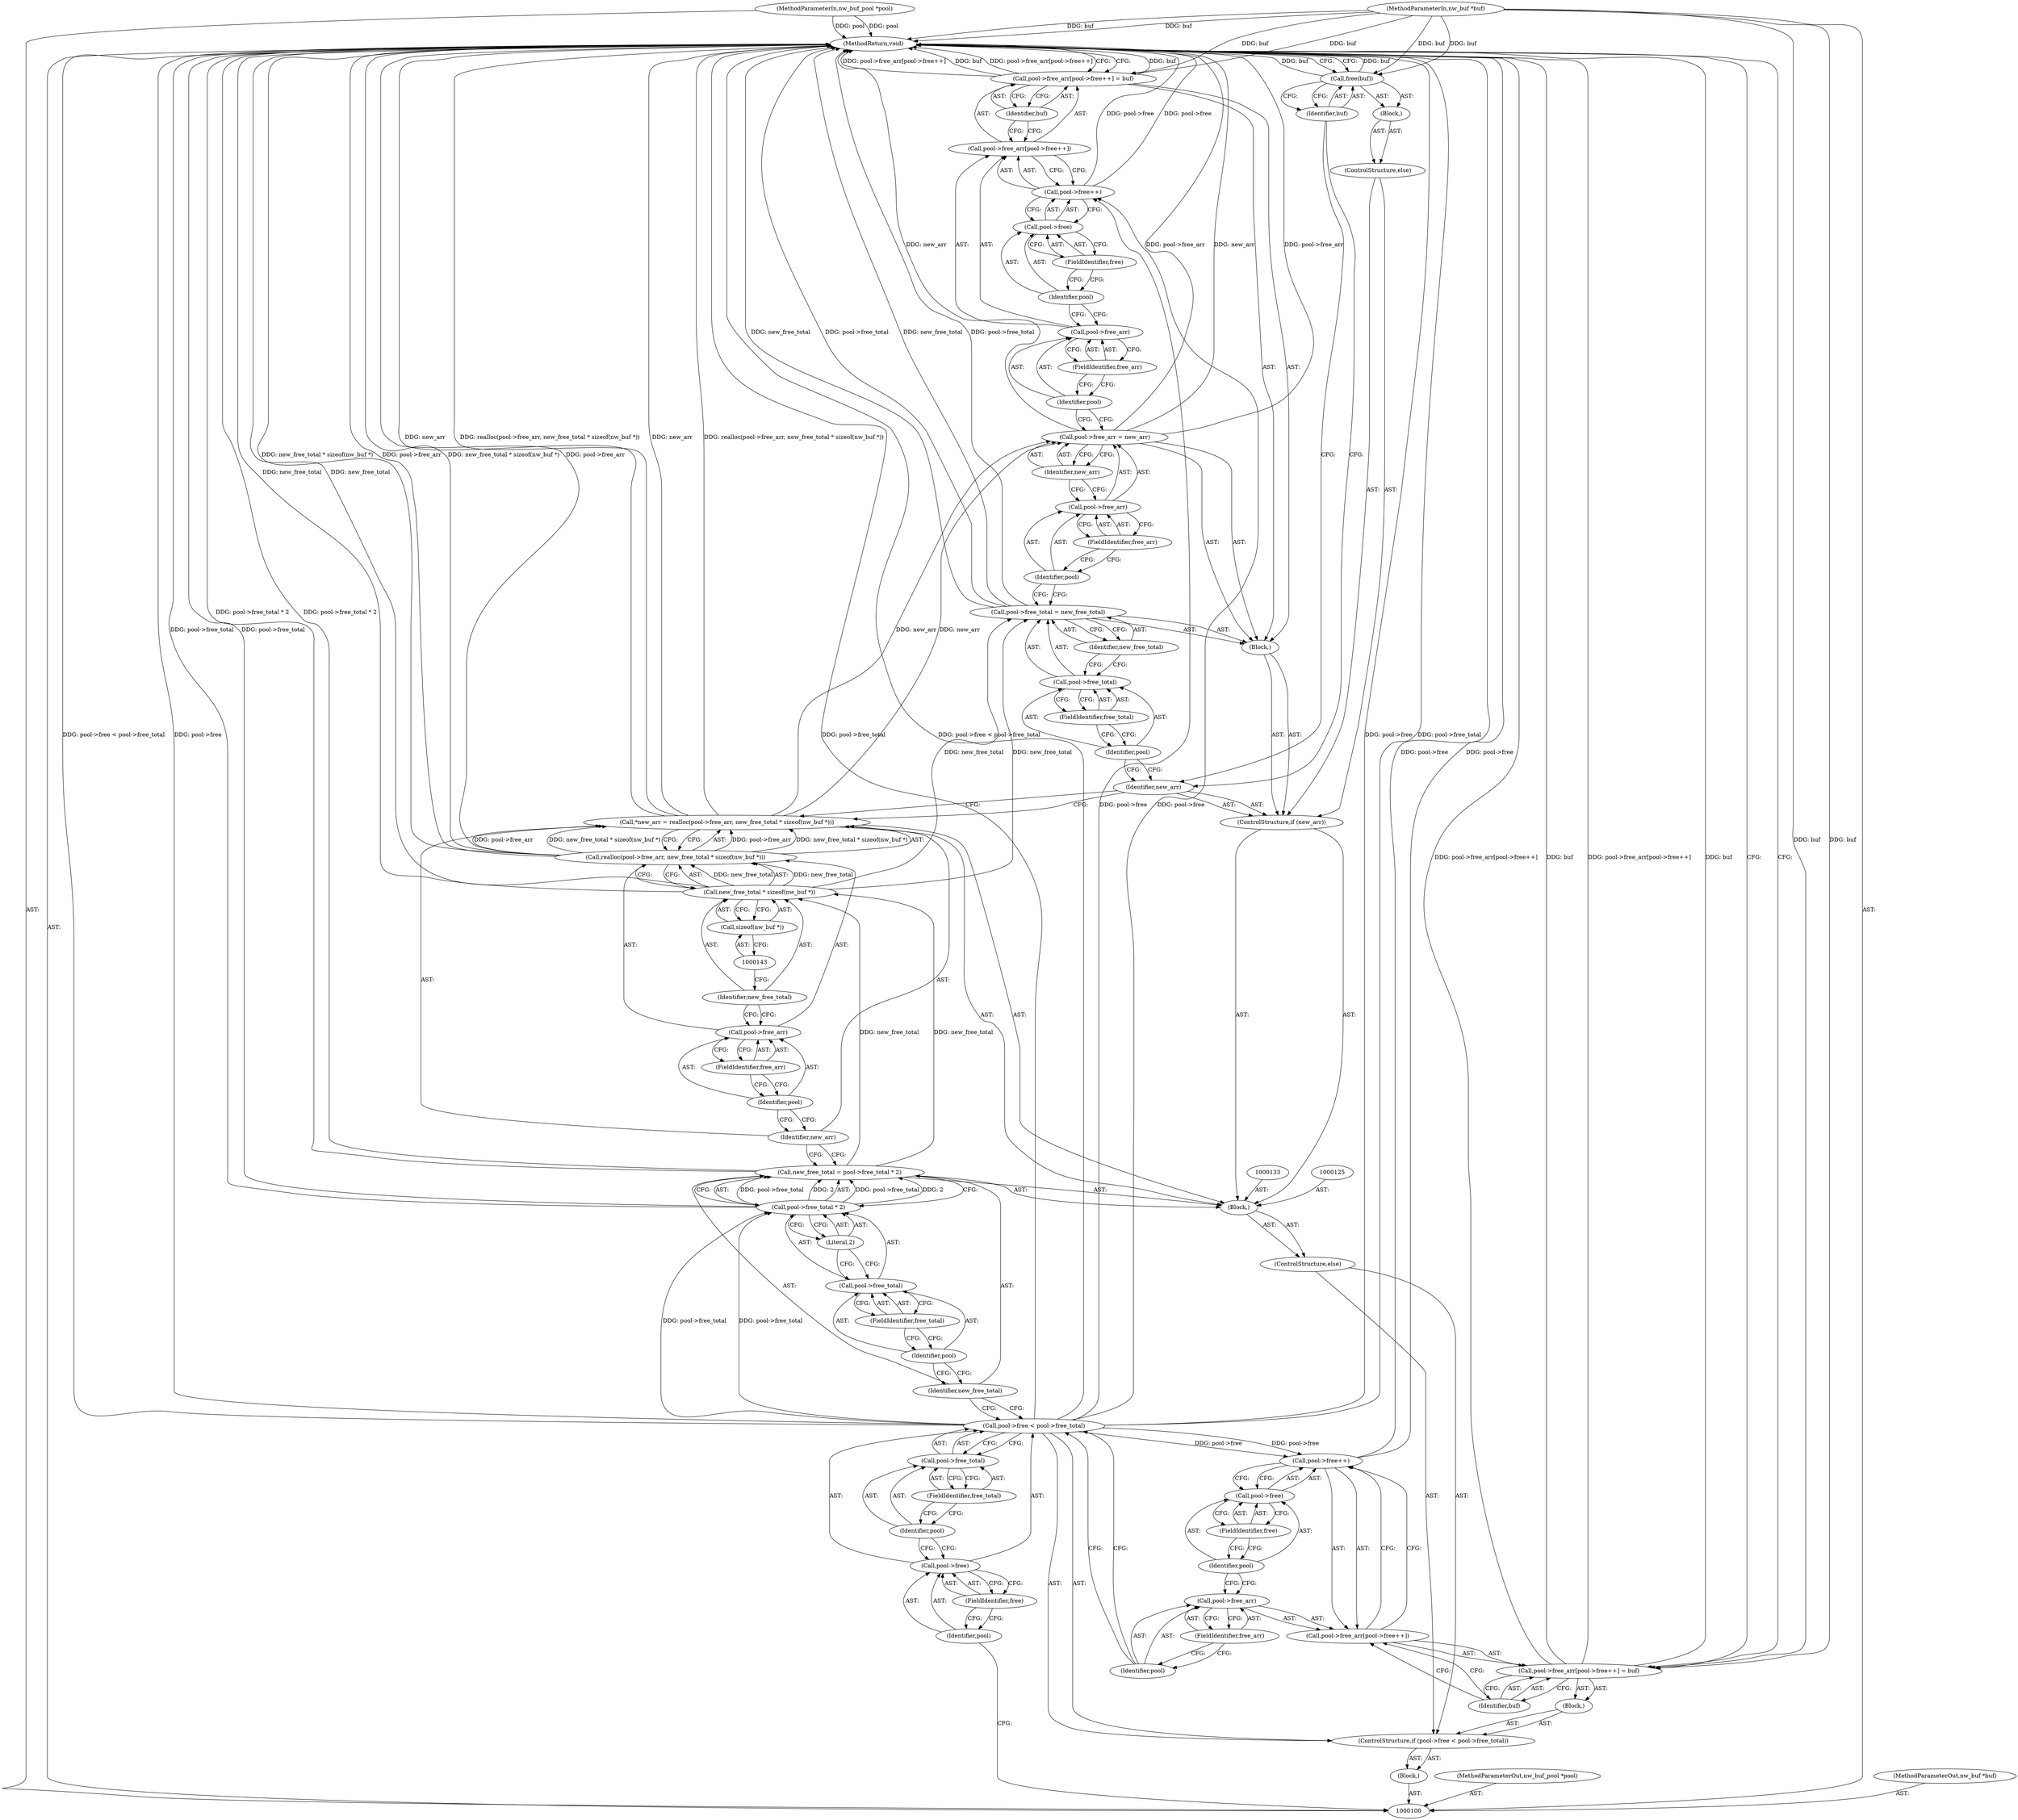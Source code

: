 digraph "1_viabtc_exchange_server_4a7c27bfe98f409623d4d857894d017ff0672cc9#diff-515c81af848352583bff286d6224875f" {
"1000171" [label="(MethodReturn,void)"];
"1000101" [label="(MethodParameterIn,nw_buf_pool *pool)"];
"1000221" [label="(MethodParameterOut,nw_buf_pool *pool)"];
"1000102" [label="(MethodParameterIn,nw_buf *buf)"];
"1000222" [label="(MethodParameterOut,nw_buf *buf)"];
"1000152" [label="(Call,pool->free_arr = new_arr)"];
"1000153" [label="(Call,pool->free_arr)"];
"1000154" [label="(Identifier,pool)"];
"1000155" [label="(FieldIdentifier,free_arr)"];
"1000156" [label="(Identifier,new_arr)"];
"1000157" [label="(Call,pool->free_arr[pool->free++] = buf)"];
"1000158" [label="(Call,pool->free_arr[pool->free++])"];
"1000159" [label="(Call,pool->free_arr)"];
"1000160" [label="(Identifier,pool)"];
"1000161" [label="(FieldIdentifier,free_arr)"];
"1000162" [label="(Call,pool->free++)"];
"1000163" [label="(Call,pool->free)"];
"1000164" [label="(Identifier,pool)"];
"1000165" [label="(FieldIdentifier,free)"];
"1000166" [label="(Identifier,buf)"];
"1000167" [label="(ControlStructure,else)"];
"1000168" [label="(Block,)"];
"1000169" [label="(Call,free(buf))"];
"1000170" [label="(Identifier,buf)"];
"1000103" [label="(Block,)"];
"1000108" [label="(FieldIdentifier,free)"];
"1000109" [label="(Call,pool->free_total)"];
"1000110" [label="(Identifier,pool)"];
"1000111" [label="(FieldIdentifier,free_total)"];
"1000112" [label="(Block,)"];
"1000104" [label="(ControlStructure,if (pool->free < pool->free_total))"];
"1000105" [label="(Call,pool->free < pool->free_total)"];
"1000106" [label="(Call,pool->free)"];
"1000107" [label="(Identifier,pool)"];
"1000117" [label="(FieldIdentifier,free_arr)"];
"1000118" [label="(Call,pool->free++)"];
"1000119" [label="(Call,pool->free)"];
"1000120" [label="(Identifier,pool)"];
"1000121" [label="(FieldIdentifier,free)"];
"1000122" [label="(Identifier,buf)"];
"1000113" [label="(Call,pool->free_arr[pool->free++] = buf)"];
"1000114" [label="(Call,pool->free_arr[pool->free++])"];
"1000115" [label="(Call,pool->free_arr)"];
"1000116" [label="(Identifier,pool)"];
"1000123" [label="(ControlStructure,else)"];
"1000126" [label="(Call,new_free_total = pool->free_total * 2)"];
"1000127" [label="(Identifier,new_free_total)"];
"1000128" [label="(Call,pool->free_total * 2)"];
"1000129" [label="(Call,pool->free_total)"];
"1000130" [label="(Identifier,pool)"];
"1000131" [label="(FieldIdentifier,free_total)"];
"1000132" [label="(Literal,2)"];
"1000134" [label="(Call,*new_arr = realloc(pool->free_arr, new_free_total * sizeof(nw_buf *)))"];
"1000135" [label="(Identifier,new_arr)"];
"1000136" [label="(Call,realloc(pool->free_arr, new_free_total * sizeof(nw_buf *)))"];
"1000137" [label="(Call,pool->free_arr)"];
"1000138" [label="(Identifier,pool)"];
"1000139" [label="(FieldIdentifier,free_arr)"];
"1000140" [label="(Call,new_free_total * sizeof(nw_buf *))"];
"1000141" [label="(Identifier,new_free_total)"];
"1000142" [label="(Call,sizeof(nw_buf *))"];
"1000124" [label="(Block,)"];
"1000145" [label="(Identifier,new_arr)"];
"1000146" [label="(Block,)"];
"1000144" [label="(ControlStructure,if (new_arr))"];
"1000147" [label="(Call,pool->free_total = new_free_total)"];
"1000148" [label="(Call,pool->free_total)"];
"1000149" [label="(Identifier,pool)"];
"1000150" [label="(FieldIdentifier,free_total)"];
"1000151" [label="(Identifier,new_free_total)"];
"1000171" -> "1000100"  [label="AST: "];
"1000171" -> "1000113"  [label="CFG: "];
"1000171" -> "1000157"  [label="CFG: "];
"1000171" -> "1000169"  [label="CFG: "];
"1000147" -> "1000171"  [label="DDG: new_free_total"];
"1000147" -> "1000171"  [label="DDG: pool->free_total"];
"1000105" -> "1000171"  [label="DDG: pool->free < pool->free_total"];
"1000105" -> "1000171"  [label="DDG: pool->free"];
"1000105" -> "1000171"  [label="DDG: pool->free_total"];
"1000113" -> "1000171"  [label="DDG: pool->free_arr[pool->free++]"];
"1000113" -> "1000171"  [label="DDG: buf"];
"1000140" -> "1000171"  [label="DDG: new_free_total"];
"1000152" -> "1000171"  [label="DDG: pool->free_arr"];
"1000152" -> "1000171"  [label="DDG: new_arr"];
"1000102" -> "1000171"  [label="DDG: buf"];
"1000169" -> "1000171"  [label="DDG: buf"];
"1000118" -> "1000171"  [label="DDG: pool->free"];
"1000157" -> "1000171"  [label="DDG: buf"];
"1000157" -> "1000171"  [label="DDG: pool->free_arr[pool->free++]"];
"1000136" -> "1000171"  [label="DDG: new_free_total * sizeof(nw_buf *)"];
"1000136" -> "1000171"  [label="DDG: pool->free_arr"];
"1000128" -> "1000171"  [label="DDG: pool->free_total"];
"1000134" -> "1000171"  [label="DDG: new_arr"];
"1000134" -> "1000171"  [label="DDG: realloc(pool->free_arr, new_free_total * sizeof(nw_buf *))"];
"1000101" -> "1000171"  [label="DDG: pool"];
"1000126" -> "1000171"  [label="DDG: pool->free_total * 2"];
"1000162" -> "1000171"  [label="DDG: pool->free"];
"1000101" -> "1000100"  [label="AST: "];
"1000101" -> "1000171"  [label="DDG: pool"];
"1000221" -> "1000100"  [label="AST: "];
"1000102" -> "1000100"  [label="AST: "];
"1000102" -> "1000171"  [label="DDG: buf"];
"1000102" -> "1000113"  [label="DDG: buf"];
"1000102" -> "1000157"  [label="DDG: buf"];
"1000102" -> "1000169"  [label="DDG: buf"];
"1000222" -> "1000100"  [label="AST: "];
"1000152" -> "1000146"  [label="AST: "];
"1000152" -> "1000156"  [label="CFG: "];
"1000153" -> "1000152"  [label="AST: "];
"1000156" -> "1000152"  [label="AST: "];
"1000160" -> "1000152"  [label="CFG: "];
"1000152" -> "1000171"  [label="DDG: pool->free_arr"];
"1000152" -> "1000171"  [label="DDG: new_arr"];
"1000134" -> "1000152"  [label="DDG: new_arr"];
"1000153" -> "1000152"  [label="AST: "];
"1000153" -> "1000155"  [label="CFG: "];
"1000154" -> "1000153"  [label="AST: "];
"1000155" -> "1000153"  [label="AST: "];
"1000156" -> "1000153"  [label="CFG: "];
"1000154" -> "1000153"  [label="AST: "];
"1000154" -> "1000147"  [label="CFG: "];
"1000155" -> "1000154"  [label="CFG: "];
"1000155" -> "1000153"  [label="AST: "];
"1000155" -> "1000154"  [label="CFG: "];
"1000153" -> "1000155"  [label="CFG: "];
"1000156" -> "1000152"  [label="AST: "];
"1000156" -> "1000153"  [label="CFG: "];
"1000152" -> "1000156"  [label="CFG: "];
"1000157" -> "1000146"  [label="AST: "];
"1000157" -> "1000166"  [label="CFG: "];
"1000158" -> "1000157"  [label="AST: "];
"1000166" -> "1000157"  [label="AST: "];
"1000171" -> "1000157"  [label="CFG: "];
"1000157" -> "1000171"  [label="DDG: buf"];
"1000157" -> "1000171"  [label="DDG: pool->free_arr[pool->free++]"];
"1000102" -> "1000157"  [label="DDG: buf"];
"1000158" -> "1000157"  [label="AST: "];
"1000158" -> "1000162"  [label="CFG: "];
"1000159" -> "1000158"  [label="AST: "];
"1000162" -> "1000158"  [label="AST: "];
"1000166" -> "1000158"  [label="CFG: "];
"1000159" -> "1000158"  [label="AST: "];
"1000159" -> "1000161"  [label="CFG: "];
"1000160" -> "1000159"  [label="AST: "];
"1000161" -> "1000159"  [label="AST: "];
"1000164" -> "1000159"  [label="CFG: "];
"1000160" -> "1000159"  [label="AST: "];
"1000160" -> "1000152"  [label="CFG: "];
"1000161" -> "1000160"  [label="CFG: "];
"1000161" -> "1000159"  [label="AST: "];
"1000161" -> "1000160"  [label="CFG: "];
"1000159" -> "1000161"  [label="CFG: "];
"1000162" -> "1000158"  [label="AST: "];
"1000162" -> "1000163"  [label="CFG: "];
"1000163" -> "1000162"  [label="AST: "];
"1000158" -> "1000162"  [label="CFG: "];
"1000162" -> "1000171"  [label="DDG: pool->free"];
"1000105" -> "1000162"  [label="DDG: pool->free"];
"1000163" -> "1000162"  [label="AST: "];
"1000163" -> "1000165"  [label="CFG: "];
"1000164" -> "1000163"  [label="AST: "];
"1000165" -> "1000163"  [label="AST: "];
"1000162" -> "1000163"  [label="CFG: "];
"1000164" -> "1000163"  [label="AST: "];
"1000164" -> "1000159"  [label="CFG: "];
"1000165" -> "1000164"  [label="CFG: "];
"1000165" -> "1000163"  [label="AST: "];
"1000165" -> "1000164"  [label="CFG: "];
"1000163" -> "1000165"  [label="CFG: "];
"1000166" -> "1000157"  [label="AST: "];
"1000166" -> "1000158"  [label="CFG: "];
"1000157" -> "1000166"  [label="CFG: "];
"1000167" -> "1000144"  [label="AST: "];
"1000168" -> "1000167"  [label="AST: "];
"1000168" -> "1000167"  [label="AST: "];
"1000169" -> "1000168"  [label="AST: "];
"1000169" -> "1000168"  [label="AST: "];
"1000169" -> "1000170"  [label="CFG: "];
"1000170" -> "1000169"  [label="AST: "];
"1000171" -> "1000169"  [label="CFG: "];
"1000169" -> "1000171"  [label="DDG: buf"];
"1000102" -> "1000169"  [label="DDG: buf"];
"1000170" -> "1000169"  [label="AST: "];
"1000170" -> "1000145"  [label="CFG: "];
"1000169" -> "1000170"  [label="CFG: "];
"1000103" -> "1000100"  [label="AST: "];
"1000104" -> "1000103"  [label="AST: "];
"1000108" -> "1000106"  [label="AST: "];
"1000108" -> "1000107"  [label="CFG: "];
"1000106" -> "1000108"  [label="CFG: "];
"1000109" -> "1000105"  [label="AST: "];
"1000109" -> "1000111"  [label="CFG: "];
"1000110" -> "1000109"  [label="AST: "];
"1000111" -> "1000109"  [label="AST: "];
"1000105" -> "1000109"  [label="CFG: "];
"1000110" -> "1000109"  [label="AST: "];
"1000110" -> "1000106"  [label="CFG: "];
"1000111" -> "1000110"  [label="CFG: "];
"1000111" -> "1000109"  [label="AST: "];
"1000111" -> "1000110"  [label="CFG: "];
"1000109" -> "1000111"  [label="CFG: "];
"1000112" -> "1000104"  [label="AST: "];
"1000113" -> "1000112"  [label="AST: "];
"1000104" -> "1000103"  [label="AST: "];
"1000105" -> "1000104"  [label="AST: "];
"1000112" -> "1000104"  [label="AST: "];
"1000123" -> "1000104"  [label="AST: "];
"1000105" -> "1000104"  [label="AST: "];
"1000105" -> "1000109"  [label="CFG: "];
"1000106" -> "1000105"  [label="AST: "];
"1000109" -> "1000105"  [label="AST: "];
"1000116" -> "1000105"  [label="CFG: "];
"1000127" -> "1000105"  [label="CFG: "];
"1000105" -> "1000171"  [label="DDG: pool->free < pool->free_total"];
"1000105" -> "1000171"  [label="DDG: pool->free"];
"1000105" -> "1000171"  [label="DDG: pool->free_total"];
"1000105" -> "1000118"  [label="DDG: pool->free"];
"1000105" -> "1000128"  [label="DDG: pool->free_total"];
"1000105" -> "1000162"  [label="DDG: pool->free"];
"1000106" -> "1000105"  [label="AST: "];
"1000106" -> "1000108"  [label="CFG: "];
"1000107" -> "1000106"  [label="AST: "];
"1000108" -> "1000106"  [label="AST: "];
"1000110" -> "1000106"  [label="CFG: "];
"1000107" -> "1000106"  [label="AST: "];
"1000107" -> "1000100"  [label="CFG: "];
"1000108" -> "1000107"  [label="CFG: "];
"1000117" -> "1000115"  [label="AST: "];
"1000117" -> "1000116"  [label="CFG: "];
"1000115" -> "1000117"  [label="CFG: "];
"1000118" -> "1000114"  [label="AST: "];
"1000118" -> "1000119"  [label="CFG: "];
"1000119" -> "1000118"  [label="AST: "];
"1000114" -> "1000118"  [label="CFG: "];
"1000118" -> "1000171"  [label="DDG: pool->free"];
"1000105" -> "1000118"  [label="DDG: pool->free"];
"1000119" -> "1000118"  [label="AST: "];
"1000119" -> "1000121"  [label="CFG: "];
"1000120" -> "1000119"  [label="AST: "];
"1000121" -> "1000119"  [label="AST: "];
"1000118" -> "1000119"  [label="CFG: "];
"1000120" -> "1000119"  [label="AST: "];
"1000120" -> "1000115"  [label="CFG: "];
"1000121" -> "1000120"  [label="CFG: "];
"1000121" -> "1000119"  [label="AST: "];
"1000121" -> "1000120"  [label="CFG: "];
"1000119" -> "1000121"  [label="CFG: "];
"1000122" -> "1000113"  [label="AST: "];
"1000122" -> "1000114"  [label="CFG: "];
"1000113" -> "1000122"  [label="CFG: "];
"1000113" -> "1000112"  [label="AST: "];
"1000113" -> "1000122"  [label="CFG: "];
"1000114" -> "1000113"  [label="AST: "];
"1000122" -> "1000113"  [label="AST: "];
"1000171" -> "1000113"  [label="CFG: "];
"1000113" -> "1000171"  [label="DDG: pool->free_arr[pool->free++]"];
"1000113" -> "1000171"  [label="DDG: buf"];
"1000102" -> "1000113"  [label="DDG: buf"];
"1000114" -> "1000113"  [label="AST: "];
"1000114" -> "1000118"  [label="CFG: "];
"1000115" -> "1000114"  [label="AST: "];
"1000118" -> "1000114"  [label="AST: "];
"1000122" -> "1000114"  [label="CFG: "];
"1000115" -> "1000114"  [label="AST: "];
"1000115" -> "1000117"  [label="CFG: "];
"1000116" -> "1000115"  [label="AST: "];
"1000117" -> "1000115"  [label="AST: "];
"1000120" -> "1000115"  [label="CFG: "];
"1000116" -> "1000115"  [label="AST: "];
"1000116" -> "1000105"  [label="CFG: "];
"1000117" -> "1000116"  [label="CFG: "];
"1000123" -> "1000104"  [label="AST: "];
"1000124" -> "1000123"  [label="AST: "];
"1000126" -> "1000124"  [label="AST: "];
"1000126" -> "1000128"  [label="CFG: "];
"1000127" -> "1000126"  [label="AST: "];
"1000128" -> "1000126"  [label="AST: "];
"1000135" -> "1000126"  [label="CFG: "];
"1000126" -> "1000171"  [label="DDG: pool->free_total * 2"];
"1000128" -> "1000126"  [label="DDG: pool->free_total"];
"1000128" -> "1000126"  [label="DDG: 2"];
"1000126" -> "1000140"  [label="DDG: new_free_total"];
"1000127" -> "1000126"  [label="AST: "];
"1000127" -> "1000105"  [label="CFG: "];
"1000130" -> "1000127"  [label="CFG: "];
"1000128" -> "1000126"  [label="AST: "];
"1000128" -> "1000132"  [label="CFG: "];
"1000129" -> "1000128"  [label="AST: "];
"1000132" -> "1000128"  [label="AST: "];
"1000126" -> "1000128"  [label="CFG: "];
"1000128" -> "1000171"  [label="DDG: pool->free_total"];
"1000128" -> "1000126"  [label="DDG: pool->free_total"];
"1000128" -> "1000126"  [label="DDG: 2"];
"1000105" -> "1000128"  [label="DDG: pool->free_total"];
"1000129" -> "1000128"  [label="AST: "];
"1000129" -> "1000131"  [label="CFG: "];
"1000130" -> "1000129"  [label="AST: "];
"1000131" -> "1000129"  [label="AST: "];
"1000132" -> "1000129"  [label="CFG: "];
"1000130" -> "1000129"  [label="AST: "];
"1000130" -> "1000127"  [label="CFG: "];
"1000131" -> "1000130"  [label="CFG: "];
"1000131" -> "1000129"  [label="AST: "];
"1000131" -> "1000130"  [label="CFG: "];
"1000129" -> "1000131"  [label="CFG: "];
"1000132" -> "1000128"  [label="AST: "];
"1000132" -> "1000129"  [label="CFG: "];
"1000128" -> "1000132"  [label="CFG: "];
"1000134" -> "1000124"  [label="AST: "];
"1000134" -> "1000136"  [label="CFG: "];
"1000135" -> "1000134"  [label="AST: "];
"1000136" -> "1000134"  [label="AST: "];
"1000145" -> "1000134"  [label="CFG: "];
"1000134" -> "1000171"  [label="DDG: new_arr"];
"1000134" -> "1000171"  [label="DDG: realloc(pool->free_arr, new_free_total * sizeof(nw_buf *))"];
"1000136" -> "1000134"  [label="DDG: pool->free_arr"];
"1000136" -> "1000134"  [label="DDG: new_free_total * sizeof(nw_buf *)"];
"1000134" -> "1000152"  [label="DDG: new_arr"];
"1000135" -> "1000134"  [label="AST: "];
"1000135" -> "1000126"  [label="CFG: "];
"1000138" -> "1000135"  [label="CFG: "];
"1000136" -> "1000134"  [label="AST: "];
"1000136" -> "1000140"  [label="CFG: "];
"1000137" -> "1000136"  [label="AST: "];
"1000140" -> "1000136"  [label="AST: "];
"1000134" -> "1000136"  [label="CFG: "];
"1000136" -> "1000171"  [label="DDG: new_free_total * sizeof(nw_buf *)"];
"1000136" -> "1000171"  [label="DDG: pool->free_arr"];
"1000136" -> "1000134"  [label="DDG: pool->free_arr"];
"1000136" -> "1000134"  [label="DDG: new_free_total * sizeof(nw_buf *)"];
"1000140" -> "1000136"  [label="DDG: new_free_total"];
"1000137" -> "1000136"  [label="AST: "];
"1000137" -> "1000139"  [label="CFG: "];
"1000138" -> "1000137"  [label="AST: "];
"1000139" -> "1000137"  [label="AST: "];
"1000141" -> "1000137"  [label="CFG: "];
"1000138" -> "1000137"  [label="AST: "];
"1000138" -> "1000135"  [label="CFG: "];
"1000139" -> "1000138"  [label="CFG: "];
"1000139" -> "1000137"  [label="AST: "];
"1000139" -> "1000138"  [label="CFG: "];
"1000137" -> "1000139"  [label="CFG: "];
"1000140" -> "1000136"  [label="AST: "];
"1000140" -> "1000142"  [label="CFG: "];
"1000141" -> "1000140"  [label="AST: "];
"1000142" -> "1000140"  [label="AST: "];
"1000136" -> "1000140"  [label="CFG: "];
"1000140" -> "1000171"  [label="DDG: new_free_total"];
"1000140" -> "1000136"  [label="DDG: new_free_total"];
"1000126" -> "1000140"  [label="DDG: new_free_total"];
"1000140" -> "1000147"  [label="DDG: new_free_total"];
"1000141" -> "1000140"  [label="AST: "];
"1000141" -> "1000137"  [label="CFG: "];
"1000143" -> "1000141"  [label="CFG: "];
"1000142" -> "1000140"  [label="AST: "];
"1000142" -> "1000143"  [label="CFG: "];
"1000143" -> "1000142"  [label="AST: "];
"1000140" -> "1000142"  [label="CFG: "];
"1000124" -> "1000123"  [label="AST: "];
"1000125" -> "1000124"  [label="AST: "];
"1000126" -> "1000124"  [label="AST: "];
"1000133" -> "1000124"  [label="AST: "];
"1000134" -> "1000124"  [label="AST: "];
"1000144" -> "1000124"  [label="AST: "];
"1000145" -> "1000144"  [label="AST: "];
"1000145" -> "1000134"  [label="CFG: "];
"1000149" -> "1000145"  [label="CFG: "];
"1000170" -> "1000145"  [label="CFG: "];
"1000146" -> "1000144"  [label="AST: "];
"1000147" -> "1000146"  [label="AST: "];
"1000152" -> "1000146"  [label="AST: "];
"1000157" -> "1000146"  [label="AST: "];
"1000144" -> "1000124"  [label="AST: "];
"1000145" -> "1000144"  [label="AST: "];
"1000146" -> "1000144"  [label="AST: "];
"1000167" -> "1000144"  [label="AST: "];
"1000147" -> "1000146"  [label="AST: "];
"1000147" -> "1000151"  [label="CFG: "];
"1000148" -> "1000147"  [label="AST: "];
"1000151" -> "1000147"  [label="AST: "];
"1000154" -> "1000147"  [label="CFG: "];
"1000147" -> "1000171"  [label="DDG: new_free_total"];
"1000147" -> "1000171"  [label="DDG: pool->free_total"];
"1000140" -> "1000147"  [label="DDG: new_free_total"];
"1000148" -> "1000147"  [label="AST: "];
"1000148" -> "1000150"  [label="CFG: "];
"1000149" -> "1000148"  [label="AST: "];
"1000150" -> "1000148"  [label="AST: "];
"1000151" -> "1000148"  [label="CFG: "];
"1000149" -> "1000148"  [label="AST: "];
"1000149" -> "1000145"  [label="CFG: "];
"1000150" -> "1000149"  [label="CFG: "];
"1000150" -> "1000148"  [label="AST: "];
"1000150" -> "1000149"  [label="CFG: "];
"1000148" -> "1000150"  [label="CFG: "];
"1000151" -> "1000147"  [label="AST: "];
"1000151" -> "1000148"  [label="CFG: "];
"1000147" -> "1000151"  [label="CFG: "];
}
